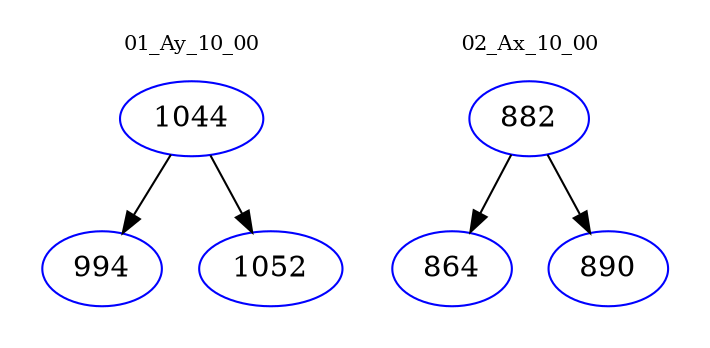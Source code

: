 digraph{
subgraph cluster_0 {
color = white
label = "01_Ay_10_00";
fontsize=10;
T0_1044 [label="1044", color="blue"]
T0_1044 -> T0_994 [color="black"]
T0_994 [label="994", color="blue"]
T0_1044 -> T0_1052 [color="black"]
T0_1052 [label="1052", color="blue"]
}
subgraph cluster_1 {
color = white
label = "02_Ax_10_00";
fontsize=10;
T1_882 [label="882", color="blue"]
T1_882 -> T1_864 [color="black"]
T1_864 [label="864", color="blue"]
T1_882 -> T1_890 [color="black"]
T1_890 [label="890", color="blue"]
}
}
